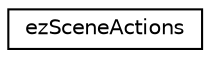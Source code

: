 digraph "Graphical Class Hierarchy"
{
 // LATEX_PDF_SIZE
  edge [fontname="Helvetica",fontsize="10",labelfontname="Helvetica",labelfontsize="10"];
  node [fontname="Helvetica",fontsize="10",shape=record];
  rankdir="LR";
  Node0 [label="ezSceneActions",height=0.2,width=0.4,color="black", fillcolor="white", style="filled",URL="$d3/dbc/classez_scene_actions.htm",tooltip=" "];
}
